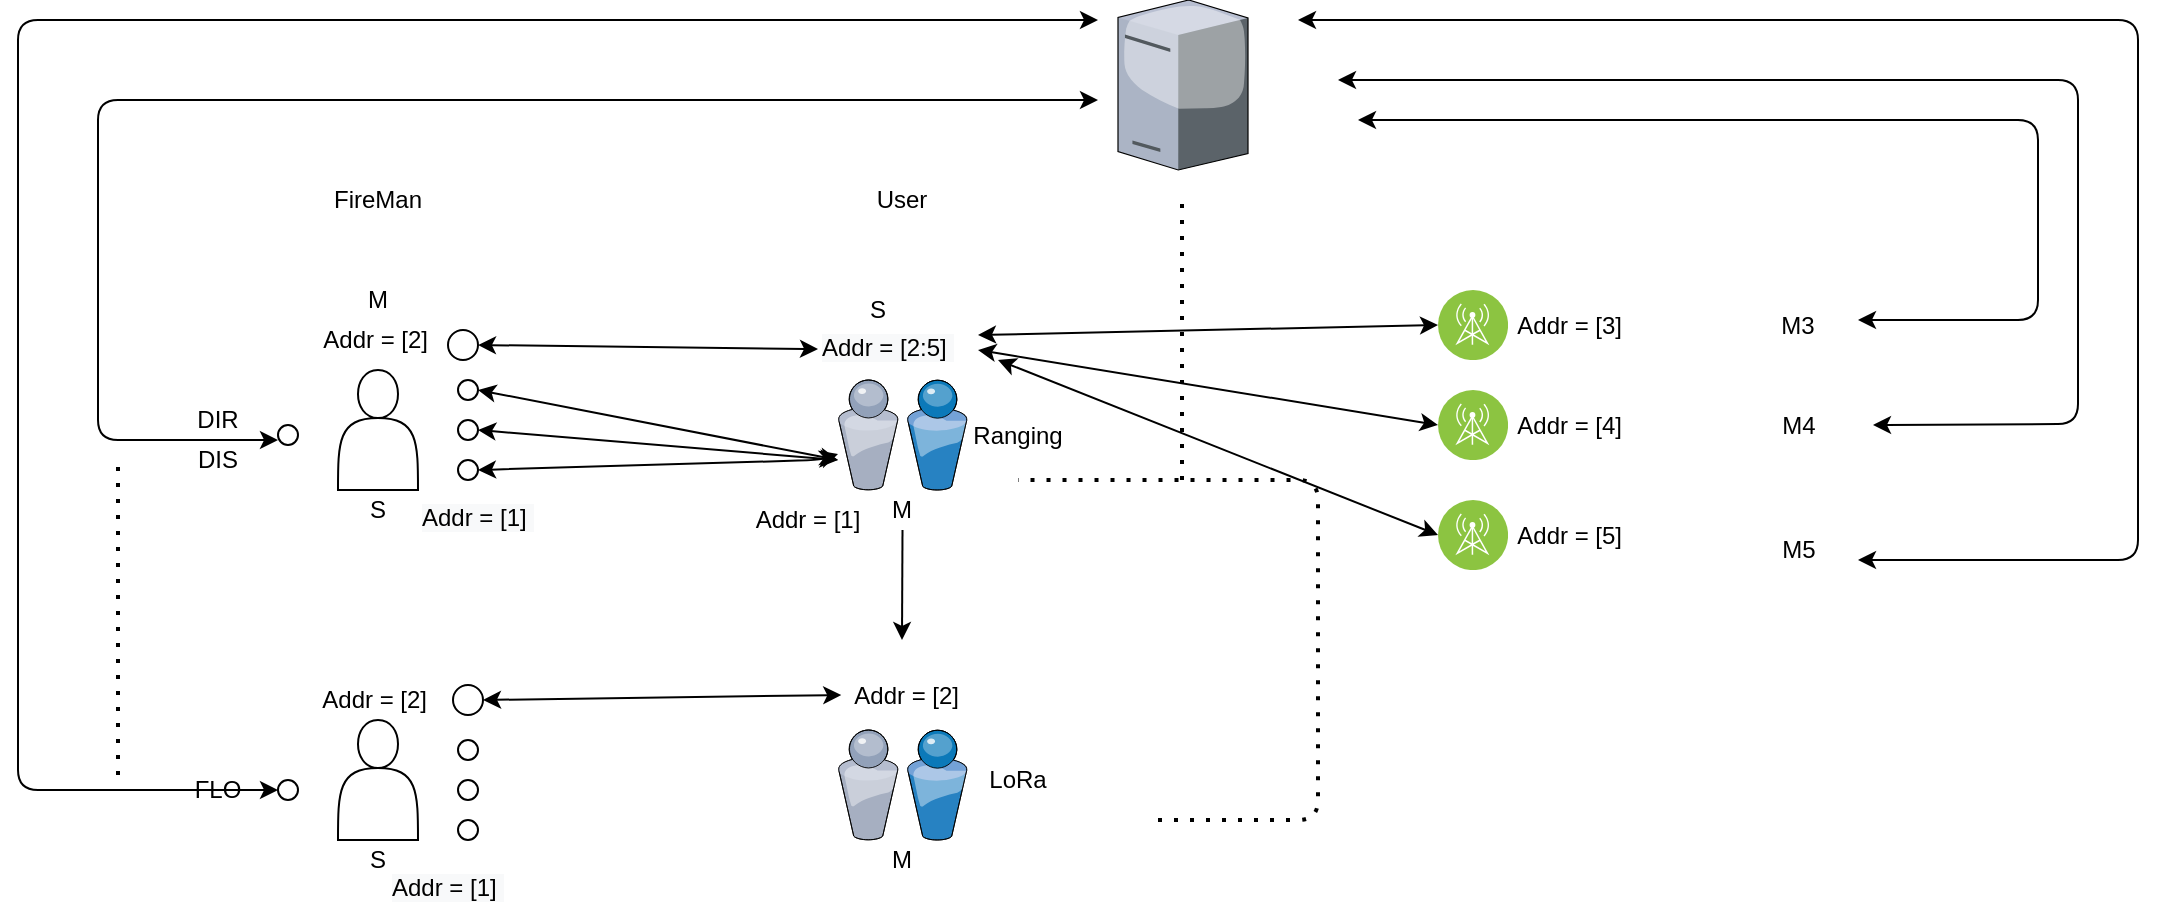 <mxfile version="13.4.2" type="device"><diagram name="Page-1" id="822b0af5-4adb-64df-f703-e8dfc1f81529"><mxGraphModel dx="2098" dy="853" grid="1" gridSize="10" guides="1" tooltips="1" connect="1" arrows="1" fold="1" page="1" pageScale="1" pageWidth="1100" pageHeight="850" background="#ffffff" math="0" shadow="0"><root><mxCell id="0"/><mxCell id="1" parent="0"/><mxCell id="fW1Ide8rnsMI87r4IGCv-2" value="" style="shape=actor;whiteSpace=wrap;html=1;" vertex="1" parent="1"><mxGeometry x="180" y="245" width="40" height="60" as="geometry"/></mxCell><mxCell id="fW1Ide8rnsMI87r4IGCv-4" value="" style="verticalLabelPosition=bottom;aspect=fixed;html=1;verticalAlign=top;strokeColor=none;align=center;outlineConnect=0;shape=mxgraph.citrix.users;" vertex="1" parent="1"><mxGeometry x="430" y="250" width="64.5" height="55" as="geometry"/></mxCell><mxCell id="fW1Ide8rnsMI87r4IGCv-10" value="" style="ellipse;whiteSpace=wrap;html=1;aspect=fixed;" vertex="1" parent="1"><mxGeometry x="240" y="250" width="10" height="10" as="geometry"/></mxCell><mxCell id="fW1Ide8rnsMI87r4IGCv-11" value="" style="ellipse;whiteSpace=wrap;html=1;aspect=fixed;" vertex="1" parent="1"><mxGeometry x="240" y="270" width="10" height="10" as="geometry"/></mxCell><mxCell id="fW1Ide8rnsMI87r4IGCv-12" value="" style="ellipse;whiteSpace=wrap;html=1;aspect=fixed;" vertex="1" parent="1"><mxGeometry x="240" y="290" width="10" height="10" as="geometry"/></mxCell><mxCell id="fW1Ide8rnsMI87r4IGCv-13" value="" style="ellipse;whiteSpace=wrap;html=1;aspect=fixed;" vertex="1" parent="1"><mxGeometry x="150" y="272.5" width="10" height="10" as="geometry"/></mxCell><mxCell id="fW1Ide8rnsMI87r4IGCv-14" value="" style="endArrow=classic;startArrow=classic;html=1;exitX=1;exitY=0.5;exitDx=0;exitDy=0;" edge="1" parent="1" source="fW1Ide8rnsMI87r4IGCv-10"><mxGeometry width="50" height="50" relative="1" as="geometry"><mxPoint x="250" y="252.5" as="sourcePoint"/><mxPoint x="430" y="290" as="targetPoint"/></mxGeometry></mxCell><mxCell id="fW1Ide8rnsMI87r4IGCv-15" value="FireMan" style="text;html=1;strokeColor=none;fillColor=none;align=center;verticalAlign=middle;whiteSpace=wrap;rounded=0;" vertex="1" parent="1"><mxGeometry x="180" y="150" width="40" height="20" as="geometry"/></mxCell><mxCell id="fW1Ide8rnsMI87r4IGCv-16" value="User" style="text;html=1;strokeColor=none;fillColor=none;align=center;verticalAlign=middle;whiteSpace=wrap;rounded=0;" vertex="1" parent="1"><mxGeometry x="442.25" y="150" width="40" height="20" as="geometry"/></mxCell><mxCell id="fW1Ide8rnsMI87r4IGCv-17" value="Addr = [2]&amp;nbsp;" style="text;html=1;strokeColor=none;fillColor=none;align=center;verticalAlign=middle;whiteSpace=wrap;rounded=0;" vertex="1" parent="1"><mxGeometry x="162.5" y="220" width="75" height="20" as="geometry"/></mxCell><mxCell id="fW1Ide8rnsMI87r4IGCv-19" value="" style="endArrow=classic;startArrow=classic;html=1;exitX=1;exitY=0.5;exitDx=0;exitDy=0;" edge="1" parent="1" source="fW1Ide8rnsMI87r4IGCv-11"><mxGeometry width="50" height="50" relative="1" as="geometry"><mxPoint x="430" y="330" as="sourcePoint"/><mxPoint x="430" y="290" as="targetPoint"/></mxGeometry></mxCell><mxCell id="fW1Ide8rnsMI87r4IGCv-22" value="" style="endArrow=classic;startArrow=classic;html=1;exitX=1;exitY=0.5;exitDx=0;exitDy=0;" edge="1" parent="1" source="fW1Ide8rnsMI87r4IGCv-12" target="fW1Ide8rnsMI87r4IGCv-4"><mxGeometry width="50" height="50" relative="1" as="geometry"><mxPoint x="430" y="330" as="sourcePoint"/><mxPoint x="480" y="280" as="targetPoint"/><Array as="points"><mxPoint x="420" y="290"/></Array></mxGeometry></mxCell><mxCell id="fW1Ide8rnsMI87r4IGCv-25" value="DIR" style="text;html=1;strokeColor=none;fillColor=none;align=center;verticalAlign=middle;whiteSpace=wrap;rounded=0;" vertex="1" parent="1"><mxGeometry x="100" y="260" width="40" height="20" as="geometry"/></mxCell><mxCell id="fW1Ide8rnsMI87r4IGCv-26" value="Addr = [1]" style="text;html=1;strokeColor=none;fillColor=none;align=center;verticalAlign=middle;whiteSpace=wrap;rounded=0;" vertex="1" parent="1"><mxGeometry x="380" y="310" width="70" height="20" as="geometry"/></mxCell><mxCell id="fW1Ide8rnsMI87r4IGCv-28" value="" style="shape=actor;whiteSpace=wrap;html=1;" vertex="1" parent="1"><mxGeometry x="180" y="420" width="40" height="60" as="geometry"/></mxCell><mxCell id="fW1Ide8rnsMI87r4IGCv-29" value="" style="verticalLabelPosition=bottom;aspect=fixed;html=1;verticalAlign=top;strokeColor=none;align=center;outlineConnect=0;shape=mxgraph.citrix.users;" vertex="1" parent="1"><mxGeometry x="430" y="425" width="64.5" height="55" as="geometry"/></mxCell><mxCell id="fW1Ide8rnsMI87r4IGCv-30" value="" style="ellipse;whiteSpace=wrap;html=1;aspect=fixed;" vertex="1" parent="1"><mxGeometry x="240" y="430" width="10" height="10" as="geometry"/></mxCell><mxCell id="fW1Ide8rnsMI87r4IGCv-31" value="" style="ellipse;whiteSpace=wrap;html=1;aspect=fixed;" vertex="1" parent="1"><mxGeometry x="240" y="450" width="10" height="10" as="geometry"/></mxCell><mxCell id="fW1Ide8rnsMI87r4IGCv-32" value="" style="ellipse;whiteSpace=wrap;html=1;aspect=fixed;" vertex="1" parent="1"><mxGeometry x="240" y="470" width="10" height="10" as="geometry"/></mxCell><mxCell id="fW1Ide8rnsMI87r4IGCv-33" value="" style="ellipse;whiteSpace=wrap;html=1;aspect=fixed;" vertex="1" parent="1"><mxGeometry x="150" y="450" width="10" height="10" as="geometry"/></mxCell><mxCell id="fW1Ide8rnsMI87r4IGCv-37" value="FLO" style="text;html=1;strokeColor=none;fillColor=none;align=center;verticalAlign=middle;whiteSpace=wrap;rounded=0;" vertex="1" parent="1"><mxGeometry x="100" y="445" width="40" height="20" as="geometry"/></mxCell><mxCell id="fW1Ide8rnsMI87r4IGCv-38" value="" style="endArrow=classic;startArrow=classic;html=1;entryX=0;entryY=0.5;entryDx=0;entryDy=0;exitX=1;exitY=0.5;exitDx=0;exitDy=0;" edge="1" parent="1" source="fW1Ide8rnsMI87r4IGCv-96" target="fW1Ide8rnsMI87r4IGCv-66"><mxGeometry width="50" height="50" relative="1" as="geometry"><mxPoint x="250" y="453" as="sourcePoint"/><mxPoint x="420" y="375" as="targetPoint"/></mxGeometry></mxCell><mxCell id="fW1Ide8rnsMI87r4IGCv-41" value="LoRa" style="text;html=1;strokeColor=none;fillColor=none;align=center;verticalAlign=middle;whiteSpace=wrap;rounded=0;" vertex="1" parent="1"><mxGeometry x="500" y="440" width="40" height="20" as="geometry"/></mxCell><mxCell id="fW1Ide8rnsMI87r4IGCv-42" value="S" style="text;html=1;strokeColor=none;fillColor=none;align=center;verticalAlign=middle;whiteSpace=wrap;rounded=0;" vertex="1" parent="1"><mxGeometry x="180" y="305" width="40" height="20" as="geometry"/></mxCell><mxCell id="fW1Ide8rnsMI87r4IGCv-43" value="M" style="text;html=1;strokeColor=none;fillColor=none;align=center;verticalAlign=middle;whiteSpace=wrap;rounded=0;" vertex="1" parent="1"><mxGeometry x="442.25" y="305" width="40" height="20" as="geometry"/></mxCell><mxCell id="fW1Ide8rnsMI87r4IGCv-45" value="M" style="text;html=1;strokeColor=none;fillColor=none;align=center;verticalAlign=middle;whiteSpace=wrap;rounded=0;" vertex="1" parent="1"><mxGeometry x="442.25" y="480" width="40" height="20" as="geometry"/></mxCell><mxCell id="fW1Ide8rnsMI87r4IGCv-46" value="Ranging" style="text;html=1;strokeColor=none;fillColor=none;align=center;verticalAlign=middle;whiteSpace=wrap;rounded=0;" vertex="1" parent="1"><mxGeometry x="500" y="267.5" width="40" height="20" as="geometry"/></mxCell><mxCell id="fW1Ide8rnsMI87r4IGCv-53" value="DIS" style="text;html=1;strokeColor=none;fillColor=none;align=center;verticalAlign=middle;whiteSpace=wrap;rounded=0;" vertex="1" parent="1"><mxGeometry x="100" y="280" width="40" height="20" as="geometry"/></mxCell><mxCell id="fW1Ide8rnsMI87r4IGCv-58" value="S" style="text;html=1;strokeColor=none;fillColor=none;align=center;verticalAlign=middle;whiteSpace=wrap;rounded=0;" vertex="1" parent="1"><mxGeometry x="180" y="480" width="40" height="20" as="geometry"/></mxCell><mxCell id="fW1Ide8rnsMI87r4IGCv-59" value="" style="ellipse;whiteSpace=wrap;html=1;aspect=fixed;" vertex="1" parent="1"><mxGeometry x="235" y="225" width="15" height="15" as="geometry"/></mxCell><mxCell id="fW1Ide8rnsMI87r4IGCv-61" value="" style="endArrow=classic;startArrow=classic;html=1;exitX=1;exitY=0.5;exitDx=0;exitDy=0;" edge="1" parent="1" source="fW1Ide8rnsMI87r4IGCv-59" target="fW1Ide8rnsMI87r4IGCv-63"><mxGeometry width="50" height="50" relative="1" as="geometry"><mxPoint x="350" y="380" as="sourcePoint"/><mxPoint x="420" y="280" as="targetPoint"/><Array as="points"/></mxGeometry></mxCell><mxCell id="fW1Ide8rnsMI87r4IGCv-62" value="&lt;span style=&quot;color: rgb(0 , 0 , 0) ; font-family: &amp;#34;helvetica&amp;#34; ; font-size: 12px ; font-style: normal ; font-weight: 400 ; letter-spacing: normal ; text-align: center ; text-indent: 0px ; text-transform: none ; word-spacing: 0px ; background-color: rgb(248 , 249 , 250) ; display: inline ; float: none&quot;&gt;Addr = [1]&amp;nbsp;&lt;/span&gt;" style="text;whiteSpace=wrap;html=1;" vertex="1" parent="1"><mxGeometry x="220" y="305" width="60" height="30" as="geometry"/></mxCell><mxCell id="fW1Ide8rnsMI87r4IGCv-63" value="&lt;span style=&quot;color: rgb(0 , 0 , 0) ; font-family: &amp;#34;helvetica&amp;#34; ; font-size: 12px ; font-style: normal ; font-weight: 400 ; letter-spacing: normal ; text-align: center ; text-indent: 0px ; text-transform: none ; word-spacing: 0px ; background-color: rgb(248 , 249 , 250) ; display: inline ; float: none&quot;&gt;Addr = [2:5]&amp;nbsp;&lt;/span&gt;" style="text;whiteSpace=wrap;html=1;" vertex="1" parent="1"><mxGeometry x="420" y="220" width="80" height="30" as="geometry"/></mxCell><mxCell id="fW1Ide8rnsMI87r4IGCv-64" value="Addr = [2]&amp;nbsp;" style="text;html=1;strokeColor=none;fillColor=none;align=center;verticalAlign=middle;whiteSpace=wrap;rounded=0;" vertex="1" parent="1"><mxGeometry x="140" y="400" width="120" height="20" as="geometry"/></mxCell><mxCell id="fW1Ide8rnsMI87r4IGCv-66" value="Addr = [2]&amp;nbsp;" style="text;html=1;strokeColor=none;fillColor=none;align=center;verticalAlign=middle;whiteSpace=wrap;rounded=0;" vertex="1" parent="1"><mxGeometry x="431.62" y="397.5" width="68.38" height="20" as="geometry"/></mxCell><mxCell id="fW1Ide8rnsMI87r4IGCv-73" value="S" style="text;html=1;strokeColor=none;fillColor=none;align=center;verticalAlign=middle;whiteSpace=wrap;rounded=0;" vertex="1" parent="1"><mxGeometry x="430" y="205" width="40" height="20" as="geometry"/></mxCell><mxCell id="fW1Ide8rnsMI87r4IGCv-75" value="M" style="text;html=1;strokeColor=none;fillColor=none;align=center;verticalAlign=middle;whiteSpace=wrap;rounded=0;" vertex="1" parent="1"><mxGeometry x="180" y="200" width="40" height="20" as="geometry"/></mxCell><mxCell id="fW1Ide8rnsMI87r4IGCv-77" value="" style="verticalLabelPosition=bottom;aspect=fixed;html=1;verticalAlign=top;strokeColor=none;align=center;outlineConnect=0;shape=mxgraph.citrix.tower_server;" vertex="1" parent="1"><mxGeometry x="570" y="60" width="65" height="85" as="geometry"/></mxCell><mxCell id="fW1Ide8rnsMI87r4IGCv-78" value="" style="aspect=fixed;perimeter=ellipsePerimeter;html=1;align=center;shadow=0;dashed=0;fontColor=#4277BB;labelBackgroundColor=#ffffff;fontSize=12;spacingTop=3;image;image=img/lib/ibm/infrastructure/mobile_provider_network.svg;" vertex="1" parent="1"><mxGeometry x="730" y="205" width="35" height="35" as="geometry"/></mxCell><mxCell id="fW1Ide8rnsMI87r4IGCv-79" value="" style="aspect=fixed;perimeter=ellipsePerimeter;html=1;align=center;shadow=0;dashed=0;fontColor=#4277BB;labelBackgroundColor=#ffffff;fontSize=12;spacingTop=3;image;image=img/lib/ibm/infrastructure/mobile_provider_network.svg;" vertex="1" parent="1"><mxGeometry x="730" y="255" width="35" height="35" as="geometry"/></mxCell><mxCell id="fW1Ide8rnsMI87r4IGCv-80" value="" style="aspect=fixed;perimeter=ellipsePerimeter;html=1;align=center;shadow=0;dashed=0;fontColor=#4277BB;labelBackgroundColor=#ffffff;fontSize=12;spacingTop=3;image;image=img/lib/ibm/infrastructure/mobile_provider_network.svg;" vertex="1" parent="1"><mxGeometry x="730" y="310" width="35" height="35" as="geometry"/></mxCell><mxCell id="fW1Ide8rnsMI87r4IGCv-81" value="Addr = [3]&amp;nbsp;" style="text;html=1;strokeColor=none;fillColor=none;align=center;verticalAlign=middle;whiteSpace=wrap;rounded=0;" vertex="1" parent="1"><mxGeometry x="760" y="212.5" width="75" height="20" as="geometry"/></mxCell><mxCell id="fW1Ide8rnsMI87r4IGCv-82" value="Addr = [4]&amp;nbsp;" style="text;html=1;strokeColor=none;fillColor=none;align=center;verticalAlign=middle;whiteSpace=wrap;rounded=0;" vertex="1" parent="1"><mxGeometry x="760" y="262.5" width="75" height="20" as="geometry"/></mxCell><mxCell id="fW1Ide8rnsMI87r4IGCv-83" value="Addr = [5]&amp;nbsp;" style="text;html=1;strokeColor=none;fillColor=none;align=center;verticalAlign=middle;whiteSpace=wrap;rounded=0;" vertex="1" parent="1"><mxGeometry x="760" y="313.75" width="75" height="27.5" as="geometry"/></mxCell><mxCell id="fW1Ide8rnsMI87r4IGCv-85" value="M3" style="text;html=1;strokeColor=none;fillColor=none;align=center;verticalAlign=middle;whiteSpace=wrap;rounded=0;" vertex="1" parent="1"><mxGeometry x="890" y="212.5" width="40" height="20" as="geometry"/></mxCell><mxCell id="fW1Ide8rnsMI87r4IGCv-86" value="M4" style="text;html=1;strokeColor=none;fillColor=none;align=center;verticalAlign=middle;whiteSpace=wrap;rounded=0;" vertex="1" parent="1"><mxGeometry x="872.5" y="262.5" width="75" height="20" as="geometry"/></mxCell><mxCell id="fW1Ide8rnsMI87r4IGCv-87" value="M5" style="text;html=1;strokeColor=none;fillColor=none;align=center;verticalAlign=middle;whiteSpace=wrap;rounded=0;" vertex="1" parent="1"><mxGeometry x="872.5" y="325" width="75" height="20" as="geometry"/></mxCell><mxCell id="fW1Ide8rnsMI87r4IGCv-88" value="" style="endArrow=classic;startArrow=classic;html=1;exitX=1;exitY=0.25;exitDx=0;exitDy=0;entryX=0;entryY=0.5;entryDx=0;entryDy=0;" edge="1" parent="1" source="fW1Ide8rnsMI87r4IGCv-63" target="fW1Ide8rnsMI87r4IGCv-78"><mxGeometry width="50" height="50" relative="1" as="geometry"><mxPoint x="600" y="360" as="sourcePoint"/><mxPoint x="650" y="310" as="targetPoint"/></mxGeometry></mxCell><mxCell id="fW1Ide8rnsMI87r4IGCv-89" value="" style="endArrow=classic;startArrow=classic;html=1;exitX=1;exitY=0.5;exitDx=0;exitDy=0;entryX=0;entryY=0.5;entryDx=0;entryDy=0;" edge="1" parent="1" source="fW1Ide8rnsMI87r4IGCv-63" target="fW1Ide8rnsMI87r4IGCv-79"><mxGeometry width="50" height="50" relative="1" as="geometry"><mxPoint x="510" y="237.5" as="sourcePoint"/><mxPoint x="740.0" y="232.5" as="targetPoint"/></mxGeometry></mxCell><mxCell id="fW1Ide8rnsMI87r4IGCv-90" value="" style="endArrow=classic;startArrow=classic;html=1;entryX=0;entryY=0.5;entryDx=0;entryDy=0;" edge="1" parent="1" target="fW1Ide8rnsMI87r4IGCv-80"><mxGeometry width="50" height="50" relative="1" as="geometry"><mxPoint x="510" y="240" as="sourcePoint"/><mxPoint x="750.0" y="242.5" as="targetPoint"/></mxGeometry></mxCell><mxCell id="fW1Ide8rnsMI87r4IGCv-91" value="" style="endArrow=classic;html=1;exitX=0.5;exitY=1;exitDx=0;exitDy=0;" edge="1" parent="1" source="fW1Ide8rnsMI87r4IGCv-43"><mxGeometry width="50" height="50" relative="1" as="geometry"><mxPoint x="540" y="360" as="sourcePoint"/><mxPoint x="462" y="380" as="targetPoint"/></mxGeometry></mxCell><mxCell id="fW1Ide8rnsMI87r4IGCv-92" value="" style="endArrow=none;dashed=1;html=1;dashPattern=1 3;strokeWidth=2;" edge="1" parent="1"><mxGeometry width="50" height="50" relative="1" as="geometry"><mxPoint x="590" y="470" as="sourcePoint"/><mxPoint x="520" y="300" as="targetPoint"/><Array as="points"><mxPoint x="670" y="470"/><mxPoint x="670" y="300"/></Array></mxGeometry></mxCell><mxCell id="fW1Ide8rnsMI87r4IGCv-93" value="" style="endArrow=none;dashed=1;html=1;dashPattern=1 3;strokeWidth=2;" edge="1" parent="1"><mxGeometry width="50" height="50" relative="1" as="geometry"><mxPoint x="70" y="447.5" as="sourcePoint"/><mxPoint x="70" y="287.5" as="targetPoint"/></mxGeometry></mxCell><mxCell id="fW1Ide8rnsMI87r4IGCv-94" value="" style="endArrow=none;dashed=1;html=1;dashPattern=1 3;strokeWidth=2;" edge="1" parent="1"><mxGeometry width="50" height="50" relative="1" as="geometry"><mxPoint x="602" y="300" as="sourcePoint"/><mxPoint x="602" y="160" as="targetPoint"/><Array as="points"><mxPoint x="602" y="230"/></Array></mxGeometry></mxCell><mxCell id="fW1Ide8rnsMI87r4IGCv-95" value="&lt;span style=&quot;color: rgb(0, 0, 0); font-family: helvetica; font-size: 12px; font-style: normal; font-weight: 400; letter-spacing: normal; text-align: center; text-indent: 0px; text-transform: none; word-spacing: 0px; background-color: rgb(248, 249, 250); display: inline; float: none;&quot;&gt;Addr = [1]&amp;nbsp;&lt;/span&gt;" style="text;whiteSpace=wrap;html=1;" vertex="1" parent="1"><mxGeometry x="205" y="490" width="80" height="30" as="geometry"/></mxCell><mxCell id="fW1Ide8rnsMI87r4IGCv-96" value="" style="ellipse;whiteSpace=wrap;html=1;aspect=fixed;" vertex="1" parent="1"><mxGeometry x="237.5" y="402.5" width="15" height="15" as="geometry"/></mxCell><mxCell id="fW1Ide8rnsMI87r4IGCv-100" value="" style="endArrow=classic;startArrow=classic;html=1;" edge="1" parent="1"><mxGeometry width="50" height="50" relative="1" as="geometry"><mxPoint x="150" y="280" as="sourcePoint"/><mxPoint x="560" y="110" as="targetPoint"/><Array as="points"><mxPoint x="60" y="280"/><mxPoint x="60" y="110"/></Array></mxGeometry></mxCell><mxCell id="fW1Ide8rnsMI87r4IGCv-102" value="" style="endArrow=classic;startArrow=classic;html=1;entryX=0;entryY=0.5;entryDx=0;entryDy=0;" edge="1" parent="1" target="fW1Ide8rnsMI87r4IGCv-33"><mxGeometry width="50" height="50" relative="1" as="geometry"><mxPoint x="560" y="70" as="sourcePoint"/><mxPoint x="560" y="330" as="targetPoint"/><Array as="points"><mxPoint x="20" y="70"/><mxPoint x="20" y="455"/></Array></mxGeometry></mxCell><mxCell id="fW1Ide8rnsMI87r4IGCv-103" value="" style="endArrow=classic;startArrow=classic;html=1;" edge="1" parent="1"><mxGeometry width="50" height="50" relative="1" as="geometry"><mxPoint x="940" y="340" as="sourcePoint"/><mxPoint x="660" y="70" as="targetPoint"/><Array as="points"><mxPoint x="1080" y="340"/><mxPoint x="1080" y="70"/></Array></mxGeometry></mxCell><mxCell id="fW1Ide8rnsMI87r4IGCv-104" value="" style="endArrow=classic;startArrow=classic;html=1;exitX=1;exitY=0.5;exitDx=0;exitDy=0;" edge="1" parent="1" source="fW1Ide8rnsMI87r4IGCv-86"><mxGeometry width="50" height="50" relative="1" as="geometry"><mxPoint x="510" y="380" as="sourcePoint"/><mxPoint x="680" y="100" as="targetPoint"/><Array as="points"><mxPoint x="1050" y="272"/><mxPoint x="1050" y="190"/><mxPoint x="1050" y="100"/></Array></mxGeometry></mxCell><mxCell id="fW1Ide8rnsMI87r4IGCv-105" value="" style="endArrow=classic;startArrow=classic;html=1;" edge="1" parent="1"><mxGeometry width="50" height="50" relative="1" as="geometry"><mxPoint x="940" y="220" as="sourcePoint"/><mxPoint x="690" y="120" as="targetPoint"/><Array as="points"><mxPoint x="1030" y="220"/><mxPoint x="1030" y="120"/></Array></mxGeometry></mxCell></root></mxGraphModel></diagram></mxfile>